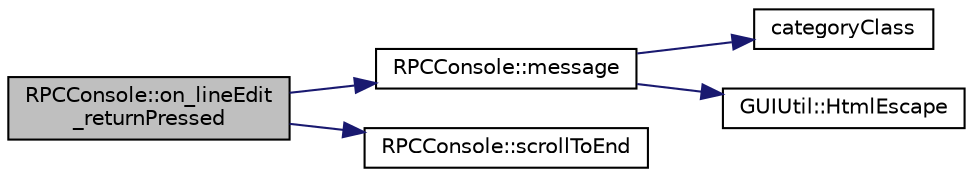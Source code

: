 digraph "RPCConsole::on_lineEdit_returnPressed"
{
  edge [fontname="Helvetica",fontsize="10",labelfontname="Helvetica",labelfontsize="10"];
  node [fontname="Helvetica",fontsize="10",shape=record];
  rankdir="LR";
  Node107 [label="RPCConsole::on_lineEdit\l_returnPressed",height=0.2,width=0.4,color="black", fillcolor="grey75", style="filled", fontcolor="black"];
  Node107 -> Node108 [color="midnightblue",fontsize="10",style="solid",fontname="Helvetica"];
  Node108 [label="RPCConsole::message",height=0.2,width=0.4,color="black", fillcolor="white", style="filled",URL="$d7/de8/class_r_p_c_console.html#ad7a93a587a78b0080a930bd325460b20"];
  Node108 -> Node109 [color="midnightblue",fontsize="10",style="solid",fontname="Helvetica"];
  Node109 [label="categoryClass",height=0.2,width=0.4,color="black", fillcolor="white", style="filled",URL="$d7/df4/rpcconsole_8cpp.html#abe5e795aa05870dd2c446c340bf35d66"];
  Node108 -> Node110 [color="midnightblue",fontsize="10",style="solid",fontname="Helvetica"];
  Node110 [label="GUIUtil::HtmlEscape",height=0.2,width=0.4,color="black", fillcolor="white", style="filled",URL="$d1/d87/namespace_g_u_i_util.html#a2d4b7f2c11ebc4b97af10bc20d19b1b2"];
  Node107 -> Node111 [color="midnightblue",fontsize="10",style="solid",fontname="Helvetica"];
  Node111 [label="RPCConsole::scrollToEnd",height=0.2,width=0.4,color="black", fillcolor="white", style="filled",URL="$d7/de8/class_r_p_c_console.html#aaea18a980de27ecf7d358158d44887d2",tooltip="Scroll console view to end. "];
}
